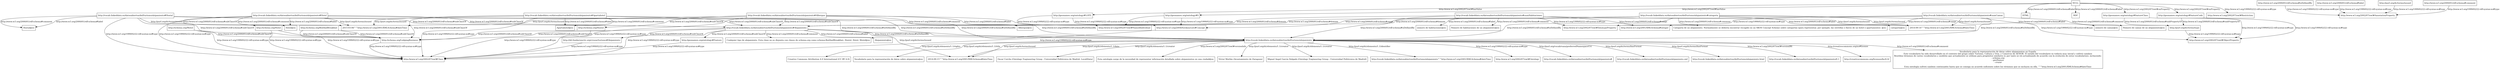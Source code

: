 digraph ar2dtool_diagram { 
rankdir=LB;
size="500"
node [shape = rectangle, color="black"]; "http://vocab.linkeddata.es/datosabiertos/def/turismo/alojamiento#Hotel" "http://schema.org/Hostel" "http://vocab.linkeddata.es/datosabiertos/def/turismo/alojamiento#Hostal" "http://idi.fundacionctic.org/cruzar/turismo#Alojamiento" "http://vocab.linkeddata.es/datosabiertos/def/turismo/alojamiento#Alojamiento" "http://schema.org/BedAndBreakfast" "http://geonames.org/ontology#Feature" "http://vocab.linkeddata.es/datosabiertos/def/turismo/alojamiento#Apartahotel" "http://schema.org/Motel" "http://schema.org/LodgingBusiness" "http://www.w3.org/2004/02/skos/core#Concept" "http://schema.org/Hotel" "http://vocab.linkeddata.es/datosabiertos/def/turismo/alojamiento#Albergue" ; /*classes style*/
node [shape = rectangle, color="black"]; "http://geonames.org/ontology#S" "http://geonames.org/ontology#S.HTL" ; /*individuals style*/
node [shape = rectangle, color="black"]; "HTML" "RDF" "categoría@es" "2014-09-14^^http://www.w3.org/2001/XMLSchema#dateTime" "Categoría de un alojamiento. Normalmente se debería encontrar recogido en un SKOS Concept Scheme sobre categorías (para representar, por ejemplo, las estrellas o llaves de un hotel o apartamento). @es" "número de habitaciones@es" "2014-09-14^^http://www.w3.org/2001/XMLSchema#dateTime" "Número de habitaciones de un alojamiento@es" "número de camas@es" "2014-09-14^^http://www.w3.org/2001/XMLSchema#dateTime" "Número de camas de un alojamiento@es" "Hostal@es" "2015-03-06^^http://www.w3.org/2001/XMLSchema#dateTime" "Hostal@es" "Apartahotel@es" "2015-03-06^^http://www.w3.org/2001/XMLSchema#dateTime" "Apartahotel@es" "Hotel@es" "2015-03-06^^http://www.w3.org/2001/XMLSchema#dateTime" "Hotel@es" "Vocabulario para la representación de datos sobre alojamiento@es" "Vocabulario para la representación de datos sobre alojamientos en España
Este vocabulario ha sido desarrollado en el contexto del grupo sobre Turismo, Cultura y Ocio, y Comercio de AENOR. El estado del vocabulario es todavía muy inicial y sufrirá cambios
Reutiliza términos de varios vocabularios y modelos que actualmente se utilizan para propósitos similares (y por tanto se irá actualizando de acuerdo con la evolución de estos vocabularios), incluyendo:
- schema.org
- geoNames
- cruzar

Esta ontología sufrirá cambios continuados hasta que se consiga un acuerdo suficiente sobre los términos que se incluyen en ella. ^^http://www.w3.org/2001/XMLSchema#dateTime" "Creative Commons Attribution 4.0 International (CC BY 4.0)" "2014-09-15^^http://www.w3.org/2001/XMLSchema#dateTime" "2014-09-15^^http://www.w3.org/2001/XMLSchema#dateTime" "Oscar Corcho (Ontology Engineering Group - Universidad Politécnica de Madrid, LocaliData)" "Esta ontología surge de la necesidad de representar información detallada sobre alojamientos en una ciudad@es" "Miguel Angel García Delgado (Ontology Engineering Group - Universidad Politécnica de Madrid)" "Víctor Morlán (Ayuntamiento de Zaragoza)" "http://vocab.linkeddata.es/datosabiertos/def/turismo/alojamiento^^http://www.w3.org/2001/XMLSchema#dateTime" "Cualquier tipo de alojamiento. Esta clase no es disjunta con clases de schema.org como schema:BedAndBreakfast, Hostel, Hotel, Motel@es" "2014-09-15^^http://www.w3.org/2001/XMLSchema#dateTime" "Alojamiento@es" "Albergue@es" "2015-03-06^^http://www.w3.org/2001/XMLSchema#dateTime" "Albergue@es" ; /*literals style*/
"http://vocab.linkeddata.es/datosabiertos/def/turismo/alojamiento#numCamas" "http://vocab.linkeddata.es/datosabiertos/def/turismo/alojamiento#numHabitaciones" node [shape = null, color="null"]; "http://vocab.linkeddata.es/datosabiertos/def/turismo/alojamiento#numCamas" "http://vocab.linkeddata.es/datosabiertos/def/turismo/alojamiento#numHabitaciones" ; /*data type properties style*/
	"NULL" -> "http://geonames.org/ontology#featureCode" [ label = "http://www.w3.org/2002/07/owl#onProperty" ];
	"NULL" -> "http://geonames.org/ontology#S.HTL" [ label = "http://www.w3.org/2002/07/owl#hasValue" ];
	"NULL" -> "http://www.w3.org/2002/07/owl#Restriction" [ label = "http://www.w3.org/1999/02/22-rdf-syntax-ns#type" ];
	"NULL" -> "http://geonames.org/ontology#featureClass" [ label = "http://www.w3.org/2002/07/owl#onProperty" ];
	"NULL" -> "http://geonames.org/ontology#S" [ label = "http://www.w3.org/2002/07/owl#hasValue" ];
	"NULL" -> "HTML" [ label = "http://www.w3.org/2000/01/rdf-schema#label" ];
	"NULL" -> "RDF" [ label = "http://www.w3.org/2000/01/rdf-schema#label" ];
	"http://schema.org/Motel" -> "http://www.w3.org/2002/07/owl#Class" [ label = "http://www.w3.org/1999/02/22-rdf-syntax-ns#type" ];
	"http://schema.org/Motel" -> "http://schema.org/LodgingBusiness" [ label = "http://www.w3.org/2000/01/rdf-schema#subClassOf" ];
	"http://www.w3.org/2000/01/rdf-schema#isDefinedBy" -> "http://www.w3.org/2002/07/owl#AnnotationProperty" [ label = "http://www.w3.org/1999/02/22-rdf-syntax-ns#type" ];
	"http://vocab.linkeddata.es/datosabiertos/def/turismo/alojamiento#categoria" -> "http://www.w3.org/2002/07/owl#ObjectProperty" [ label = "http://www.w3.org/1999/02/22-rdf-syntax-ns#type" ];
	"http://vocab.linkeddata.es/datosabiertos/def/turismo/alojamiento#categoria" -> "categoría@es" [ label = "http://www.w3.org/2000/01/rdf-schema#label" ];
	"http://vocab.linkeddata.es/datosabiertos/def/turismo/alojamiento#categoria" -> "2014-09-14^^http://www.w3.org/2001/XMLSchema#dateTime" [ label = "http://purl.org/dc/terms/issued" ];
	"http://vocab.linkeddata.es/datosabiertos/def/turismo/alojamiento#categoria" -> "Categoría de un alojamiento. Normalmente se debería encontrar recogido en un SKOS Concept Scheme sobre categorías (para representar, por ejemplo, las estrellas o llaves de un hotel o apartamento). @es" [ label = "http://www.w3.org/2000/01/rdf-schema#comment" ];
	"http://vocab.linkeddata.es/datosabiertos/def/turismo/alojamiento#categoria" -> "http://vocab.linkeddata.es/datosabiertos/def/turismo/alojamiento" [ label = "http://www.w3.org/2000/01/rdf-schema#isDefinedBy" ];
	"http://vocab.linkeddata.es/datosabiertos/def/turismo/alojamiento#categoria" -> "http://vocab.linkeddata.es/datosabiertos/def/turismo/alojamiento#Alojamiento" [ label = "http://www.w3.org/2000/01/rdf-schema#domain" ];
	"http://vocab.linkeddata.es/datosabiertos/def/turismo/alojamiento#categoria" -> "http://www.w3.org/2004/02/skos/core#Concept" [ label = "http://www.w3.org/2000/01/rdf-schema#range" ];
	"http://schema.org/LodgingBusiness" -> "http://www.w3.org/2002/07/owl#Class" [ label = "http://www.w3.org/1999/02/22-rdf-syntax-ns#type" ];
	"http://www.w3.org/2004/02/skos/core#Concept" -> "http://www.w3.org/2002/07/owl#Class" [ label = "http://www.w3.org/1999/02/22-rdf-syntax-ns#type" ];
	"http://geonames.org/ontology#S" -> "http://www.w3.org/2002/07/owl#NamedIndividual" [ label = "http://www.w3.org/1999/02/22-rdf-syntax-ns#type" ];
	"http://geonames.org/ontology#S" -> "http://www.w3.org/2004/02/skos/core#Concept" [ label = "http://www.w3.org/1999/02/22-rdf-syntax-ns#type" ];
	"http://www.w3.org/2000/01/rdf-schema#label" -> "http://www.w3.org/2002/07/owl#AnnotationProperty" [ label = "http://www.w3.org/1999/02/22-rdf-syntax-ns#type" ];
	"http://purl.org/dc/terms/issued" -> "http://www.w3.org/2002/07/owl#AnnotationProperty" [ label = "http://www.w3.org/1999/02/22-rdf-syntax-ns#type" ];
	"http://schema.org/Hostel" -> "http://www.w3.org/2002/07/owl#Class" [ label = "http://www.w3.org/1999/02/22-rdf-syntax-ns#type" ];
	"http://schema.org/Hostel" -> "http://schema.org/LodgingBusiness" [ label = "http://www.w3.org/2000/01/rdf-schema#subClassOf" ];
	"http://vocab.linkeddata.es/datosabiertos/def/turismo/alojamiento#numHabitaciones" -> "http://www.w3.org/2002/07/owl#DatatypeProperty" [ label = "http://www.w3.org/1999/02/22-rdf-syntax-ns#type" ];
	"http://vocab.linkeddata.es/datosabiertos/def/turismo/alojamiento#numHabitaciones" -> "número de habitaciones@es" [ label = "http://www.w3.org/2000/01/rdf-schema#label" ];
	"http://vocab.linkeddata.es/datosabiertos/def/turismo/alojamiento#numHabitaciones" -> "2014-09-14^^http://www.w3.org/2001/XMLSchema#dateTime" [ label = "http://purl.org/dc/terms/issued" ];
	"http://vocab.linkeddata.es/datosabiertos/def/turismo/alojamiento#numHabitaciones" -> "Número de habitaciones de un alojamiento@es" [ label = "http://www.w3.org/2000/01/rdf-schema#comment" ];
	"http://vocab.linkeddata.es/datosabiertos/def/turismo/alojamiento#numHabitaciones" -> "http://vocab.linkeddata.es/datosabiertos/def/turismo/alojamiento" [ label = "http://www.w3.org/2000/01/rdf-schema#isDefinedBy" ];
	"http://vocab.linkeddata.es/datosabiertos/def/turismo/alojamiento#numHabitaciones" -> "http://vocab.linkeddata.es/datosabiertos/def/turismo/alojamiento#Alojamiento" [ label = "http://www.w3.org/2000/01/rdf-schema#domain" ];
	"http://vocab.linkeddata.es/datosabiertos/def/turismo/alojamiento#numHabitaciones" -> "http://www.w3.org/2001/XMLSchema#integer" [ label = "http://www.w3.org/2000/01/rdf-schema#range" ];
	"http://www.w3.org/2000/01/rdf-schema#comment" -> "http://www.w3.org/2002/07/owl#AnnotationProperty" [ label = "http://www.w3.org/1999/02/22-rdf-syntax-ns#type" ];
	"http://geonames.org/ontology#Feature" -> "http://www.w3.org/2002/07/owl#Class" [ label = "http://www.w3.org/1999/02/22-rdf-syntax-ns#type" ];
	"http://vocab.linkeddata.es/datosabiertos/def/turismo/alojamiento#numCamas" -> "http://www.w3.org/2002/07/owl#DatatypeProperty" [ label = "http://www.w3.org/1999/02/22-rdf-syntax-ns#type" ];
	"http://vocab.linkeddata.es/datosabiertos/def/turismo/alojamiento#numCamas" -> "número de camas@es" [ label = "http://www.w3.org/2000/01/rdf-schema#label" ];
	"http://vocab.linkeddata.es/datosabiertos/def/turismo/alojamiento#numCamas" -> "2014-09-14^^http://www.w3.org/2001/XMLSchema#dateTime" [ label = "http://purl.org/dc/terms/issued" ];
	"http://vocab.linkeddata.es/datosabiertos/def/turismo/alojamiento#numCamas" -> "Número de camas de un alojamiento@es" [ label = "http://www.w3.org/2000/01/rdf-schema#comment" ];
	"http://vocab.linkeddata.es/datosabiertos/def/turismo/alojamiento#numCamas" -> "http://vocab.linkeddata.es/datosabiertos/def/turismo/alojamiento" [ label = "http://www.w3.org/2000/01/rdf-schema#isDefinedBy" ];
	"http://vocab.linkeddata.es/datosabiertos/def/turismo/alojamiento#numCamas" -> "http://vocab.linkeddata.es/datosabiertos/def/turismo/alojamiento#Alojamiento" [ label = "http://www.w3.org/2000/01/rdf-schema#domain" ];
	"http://vocab.linkeddata.es/datosabiertos/def/turismo/alojamiento#numCamas" -> "http://www.w3.org/2001/XMLSchema#integer" [ label = "http://www.w3.org/2000/01/rdf-schema#range" ];
	"http://geonames.org/ontology#featureCode" -> "http://www.w3.org/2002/07/owl#ObjectProperty" [ label = "http://www.w3.org/1999/02/22-rdf-syntax-ns#type" ];
	"http://geonames.org/ontology#featureCode" -> "http://purl.org/dc/terms/type" [ label = "http://www.w3.org/2000/01/rdf-schema#subPropertyOf" ];
	"http://geonames.org/ontology#featureClass" -> "http://www.w3.org/2002/07/owl#ObjectProperty" [ label = "http://www.w3.org/1999/02/22-rdf-syntax-ns#type" ];
	"http://geonames.org/ontology#featureClass" -> "http://purl.org/dc/terms/type" [ label = "http://www.w3.org/2000/01/rdf-schema#subPropertyOf" ];
	"http://vocab.linkeddata.es/datosabiertos/def/turismo/alojamiento#Hostal" -> "http://www.w3.org/2002/07/owl#Class" [ label = "http://www.w3.org/1999/02/22-rdf-syntax-ns#type" ];
	"http://vocab.linkeddata.es/datosabiertos/def/turismo/alojamiento#Hostal" -> "Hostal@es" [ label = "http://www.w3.org/2000/01/rdf-schema#label" ];
	"http://vocab.linkeddata.es/datosabiertos/def/turismo/alojamiento#Hostal" -> "http://schema.org/LodgingBusiness" [ label = "http://www.w3.org/2000/01/rdf-schema#subClassOf" ];
	"http://vocab.linkeddata.es/datosabiertos/def/turismo/alojamiento#Hostal" -> "http://vocab.linkeddata.es/datosabiertos/def/turismo/alojamiento#Alojamiento" [ label = "http://www.w3.org/2000/01/rdf-schema#subClassOf" ];
	"http://vocab.linkeddata.es/datosabiertos/def/turismo/alojamiento#Hostal" -> "2015-03-06^^http://www.w3.org/2001/XMLSchema#dateTime" [ label = "http://purl.org/dc/terms/issued" ];
	"http://vocab.linkeddata.es/datosabiertos/def/turismo/alojamiento#Hostal" -> "Hostal@es" [ label = "http://www.w3.org/2000/01/rdf-schema#comment" ];
	"http://vocab.linkeddata.es/datosabiertos/def/turismo/alojamiento#Hostal" -> "http://vocab.linkeddata.es/datosabiertos/def/turismo/alojamiento" [ label = "http://www.w3.org/2000/01/rdf-schema#isDefinedBy" ];
	"http://schema.org/Hotel" -> "http://www.w3.org/2002/07/owl#Class" [ label = "http://www.w3.org/1999/02/22-rdf-syntax-ns#type" ];
	"http://schema.org/Hotel" -> "http://schema.org/LodgingBusiness" [ label = "http://www.w3.org/2000/01/rdf-schema#subClassOf" ];
	"http://geonames.org/ontology#S.HTL" -> "http://www.w3.org/2002/07/owl#NamedIndividual" [ label = "http://www.w3.org/1999/02/22-rdf-syntax-ns#type" ];
	"http://geonames.org/ontology#S.HTL" -> "http://www.w3.org/2004/02/skos/core#Concept" [ label = "http://www.w3.org/1999/02/22-rdf-syntax-ns#type" ];
	"http://vocab.linkeddata.es/datosabiertos/def/turismo/alojamiento#Apartahotel" -> "http://www.w3.org/2002/07/owl#Class" [ label = "http://www.w3.org/1999/02/22-rdf-syntax-ns#type" ];
	"http://vocab.linkeddata.es/datosabiertos/def/turismo/alojamiento#Apartahotel" -> "Apartahotel@es" [ label = "http://www.w3.org/2000/01/rdf-schema#label" ];
	"http://vocab.linkeddata.es/datosabiertos/def/turismo/alojamiento#Apartahotel" -> "http://schema.org/LodgingBusiness" [ label = "http://www.w3.org/2000/01/rdf-schema#subClassOf" ];
	"http://vocab.linkeddata.es/datosabiertos/def/turismo/alojamiento#Apartahotel" -> "http://vocab.linkeddata.es/datosabiertos/def/turismo/alojamiento#Alojamiento" [ label = "http://www.w3.org/2000/01/rdf-schema#subClassOf" ];
	"http://vocab.linkeddata.es/datosabiertos/def/turismo/alojamiento#Apartahotel" -> "2015-03-06^^http://www.w3.org/2001/XMLSchema#dateTime" [ label = "http://purl.org/dc/terms/issued" ];
	"http://vocab.linkeddata.es/datosabiertos/def/turismo/alojamiento#Apartahotel" -> "Apartahotel@es" [ label = "http://www.w3.org/2000/01/rdf-schema#comment" ];
	"http://vocab.linkeddata.es/datosabiertos/def/turismo/alojamiento#Apartahotel" -> "http://vocab.linkeddata.es/datosabiertos/def/turismo/alojamiento" [ label = "http://www.w3.org/2000/01/rdf-schema#isDefinedBy" ];
	"http://purl.org/dc/terms/type" -> "http://www.w3.org/2002/07/owl#ObjectProperty" [ label = "http://www.w3.org/1999/02/22-rdf-syntax-ns#type" ];
	"http://vocab.linkeddata.es/datosabiertos/def/turismo/alojamiento#Hotel" -> "http://www.w3.org/2002/07/owl#Class" [ label = "http://www.w3.org/1999/02/22-rdf-syntax-ns#type" ];
	"http://vocab.linkeddata.es/datosabiertos/def/turismo/alojamiento#Hotel" -> "Hotel@es" [ label = "http://www.w3.org/2000/01/rdf-schema#label" ];
	"http://vocab.linkeddata.es/datosabiertos/def/turismo/alojamiento#Hotel" -> "http://schema.org/Hotel" [ label = "http://www.w3.org/2000/01/rdf-schema#subClassOf" ];
	"http://vocab.linkeddata.es/datosabiertos/def/turismo/alojamiento#Hotel" -> "http://vocab.linkeddata.es/datosabiertos/def/turismo/alojamiento#Alojamiento" [ label = "http://www.w3.org/2000/01/rdf-schema#subClassOf" ];
	"http://vocab.linkeddata.es/datosabiertos/def/turismo/alojamiento#Hotel" -> "2015-03-06^^http://www.w3.org/2001/XMLSchema#dateTime" [ label = "http://purl.org/dc/terms/issued" ];
	"http://vocab.linkeddata.es/datosabiertos/def/turismo/alojamiento#Hotel" -> "Hotel@es" [ label = "http://www.w3.org/2000/01/rdf-schema#comment" ];
	"http://vocab.linkeddata.es/datosabiertos/def/turismo/alojamiento#Hotel" -> "http://vocab.linkeddata.es/datosabiertos/def/turismo/alojamiento" [ label = "http://www.w3.org/2000/01/rdf-schema#isDefinedBy" ];
	"http://vocab.linkeddata.es/datosabiertos/def/turismo/alojamiento" -> "Vocabulario para la representación de datos sobre alojamiento@es" [ label = "http://purl.org/dc/elements/1.1/title" ];
	"http://vocab.linkeddata.es/datosabiertos/def/turismo/alojamiento" -> "http://www.w3.org/2002/07/owl#Ontology" [ label = "http://www.w3.org/1999/02/22-rdf-syntax-ns#type" ];
	"http://vocab.linkeddata.es/datosabiertos/def/turismo/alojamiento" -> "Vocabulario para la representación de datos sobre alojamientos en España
Este vocabulario ha sido desarrollado en el contexto del grupo sobre Turismo, Cultura y Ocio, y Comercio de AENOR. El estado del vocabulario es todavía muy inicial y sufrirá cambios
Reutiliza términos de varios vocabularios y modelos que actualmente se utilizan para propósitos similares (y por tanto se irá actualizando de acuerdo con la evolución de estos vocabularios), incluyendo:
- schema.org
- geoNames
- cruzar

Esta ontología sufrirá cambios continuados hasta que se consiga un acuerdo suficiente sobre los términos que se incluyen en ella. ^^http://www.w3.org/2001/XMLSchema#dateTime" [ label = "http://www.w3.org/2000/01/rdf-schema#comment" ];
	"http://vocab.linkeddata.es/datosabiertos/def/turismo/alojamiento" -> "Creative Commons Attribution 4.0 International (CC BY 4.0)" [ label = "http://purl.org/dc/elements/1.1/rights" ];
	"http://vocab.linkeddata.es/datosabiertos/def/turismo/alojamiento" -> "2014-09-15^^http://www.w3.org/2001/XMLSchema#dateTime" [ label = "http://purl.org/dc/terms/issued" ];
	"http://vocab.linkeddata.es/datosabiertos/def/turismo/alojamiento" -> "2014-09-15^^http://www.w3.org/2001/XMLSchema#dateTime" [ label = "http://purl.org/dc/elements/1.1/date" ];
	"http://vocab.linkeddata.es/datosabiertos/def/turismo/alojamiento" -> "Oscar Corcho (Ontology Engineering Group - Universidad Politécnica de Madrid, LocaliData)" [ label = "http://purl.org/dc/elements/1.1/creator" ];
	"http://vocab.linkeddata.es/datosabiertos/def/turismo/alojamiento" -> "http://vocab.linkeddata.es/datosabiertos/def/turismo/alojamiento#" [ label = "http://purl.org/vocab/vann/preferredNamespaceUri" ];
	"http://vocab.linkeddata.es/datosabiertos/def/turismo/alojamiento" -> "Esta ontología surge de la necesidad de representar información detallada sobre alojamientos en una ciudad@es" [ label = "http://www.w3.org/2002/07/owl#versionInfo" ];
	"http://vocab.linkeddata.es/datosabiertos/def/turismo/alojamiento" -> "Miguel Angel García Delgado (Ontology Engineering Group - Universidad Politécnica de Madrid)" [ label = "http://purl.org/dc/elements/1.1/creator" ];
	"http://vocab.linkeddata.es/datosabiertos/def/turismo/alojamiento" -> "http://vocab.linkeddata.es/datosabiertos/def/turismo/alojamiento.owl" [ label = "http://purl.org/dc/terms/hasFormat" ];
	"http://vocab.linkeddata.es/datosabiertos/def/turismo/alojamiento" -> "Víctor Morlán (Ayuntamiento de Zaragoza)" [ label = "http://purl.org/dc/elements/1.1/creator" ];
	"http://vocab.linkeddata.es/datosabiertos/def/turismo/alojamiento" -> "http://vocab.linkeddata.es/datosabiertos/def/turismo/alojamiento^^http://www.w3.org/2001/XMLSchema#dateTime" [ label = "http://purl.org/dc/elements/1.1/identifier" ];
	"http://vocab.linkeddata.es/datosabiertos/def/turismo/alojamiento" -> "http://vocab.linkeddata.es/datosabiertos/def/turismo/alojamiento.html" [ label = "http://purl.org/dc/terms/hasFormat" ];
	"http://vocab.linkeddata.es/datosabiertos/def/turismo/alojamiento" -> "http://vocab.linkeddata.es/datosabiertos/def/turismo/alojamiento/0.1" [ label = "http://www.w3.org/2002/07/owl#versionIRI" ];
	"http://vocab.linkeddata.es/datosabiertos/def/turismo/alojamiento" -> "http://creativecommons.org/licenses/by/4.0/" [ label = "http://creativecommons.org/ns#license" ];
	"http://idi.fundacionctic.org/cruzar/turismo#Alojamiento" -> "http://www.w3.org/2002/07/owl#Class" [ label = "http://www.w3.org/1999/02/22-rdf-syntax-ns#type" ];
	"http://vocab.linkeddata.es/datosabiertos/def/turismo/alojamiento#Alojamiento" -> "Cualquier tipo de alojamiento. Esta clase no es disjunta con clases de schema.org como schema:BedAndBreakfast, Hostel, Hotel, Motel@es" [ label = "http://www.w3.org/2000/01/rdf-schema#comment" ];
	"http://vocab.linkeddata.es/datosabiertos/def/turismo/alojamiento#Alojamiento" -> "2014-09-15^^http://www.w3.org/2001/XMLSchema#dateTime" [ label = "http://purl.org/dc/terms/issued" ];
	"http://vocab.linkeddata.es/datosabiertos/def/turismo/alojamiento#Alojamiento" -> "http://www.w3.org/2002/07/owl#Class" [ label = "http://www.w3.org/1999/02/22-rdf-syntax-ns#type" ];
	"http://vocab.linkeddata.es/datosabiertos/def/turismo/alojamiento#Alojamiento" -> "http://idi.fundacionctic.org/cruzar/turismo#Alojamiento" [ label = "http://www.w3.org/2000/01/rdf-schema#subClassOf" ];
	"http://vocab.linkeddata.es/datosabiertos/def/turismo/alojamiento#Alojamiento" -> "http://vocab.linkeddata.es/datosabiertos/def/turismo/alojamiento" [ label = "http://www.w3.org/2000/01/rdf-schema#isDefinedBy" ];
	"http://vocab.linkeddata.es/datosabiertos/def/turismo/alojamiento#Alojamiento" -> "http://geonames.org/ontology#Feature" [ label = "http://www.w3.org/2000/01/rdf-schema#subClassOf" ];
	"http://vocab.linkeddata.es/datosabiertos/def/turismo/alojamiento#Alojamiento" -> "Alojamiento@es" [ label = "http://www.w3.org/2000/01/rdf-schema#label" ];
	"http://vocab.linkeddata.es/datosabiertos/def/turismo/alojamiento#Alojamiento" -> "http://schema.org/LodgingBusiness" [ label = "http://www.w3.org/2000/01/rdf-schema#subClassOf" ];
	"http://schema.org/BedAndBreakfast" -> "http://www.w3.org/2002/07/owl#Class" [ label = "http://www.w3.org/1999/02/22-rdf-syntax-ns#type" ];
	"http://schema.org/BedAndBreakfast" -> "http://schema.org/LodgingBusiness" [ label = "http://www.w3.org/2000/01/rdf-schema#subClassOf" ];
	"http://vocab.linkeddata.es/datosabiertos/def/turismo/alojamiento#Albergue" -> "http://www.w3.org/2002/07/owl#Class" [ label = "http://www.w3.org/1999/02/22-rdf-syntax-ns#type" ];
	"http://vocab.linkeddata.es/datosabiertos/def/turismo/alojamiento#Albergue" -> "Albergue@es" [ label = "http://www.w3.org/2000/01/rdf-schema#label" ];
	"http://vocab.linkeddata.es/datosabiertos/def/turismo/alojamiento#Albergue" -> "http://schema.org/Hostel" [ label = "http://www.w3.org/2000/01/rdf-schema#subClassOf" ];
	"http://vocab.linkeddata.es/datosabiertos/def/turismo/alojamiento#Albergue" -> "http://vocab.linkeddata.es/datosabiertos/def/turismo/alojamiento#Alojamiento" [ label = "http://www.w3.org/2000/01/rdf-schema#subClassOf" ];
	"http://vocab.linkeddata.es/datosabiertos/def/turismo/alojamiento#Albergue" -> "2015-03-06^^http://www.w3.org/2001/XMLSchema#dateTime" [ label = "http://purl.org/dc/terms/issued" ];
	"http://vocab.linkeddata.es/datosabiertos/def/turismo/alojamiento#Albergue" -> "Albergue@es" [ label = "http://www.w3.org/2000/01/rdf-schema#comment" ];
	"http://vocab.linkeddata.es/datosabiertos/def/turismo/alojamiento#Albergue" -> "http://vocab.linkeddata.es/datosabiertos/def/turismo/alojamiento" [ label = "http://www.w3.org/2000/01/rdf-schema#isDefinedBy" ];

}
